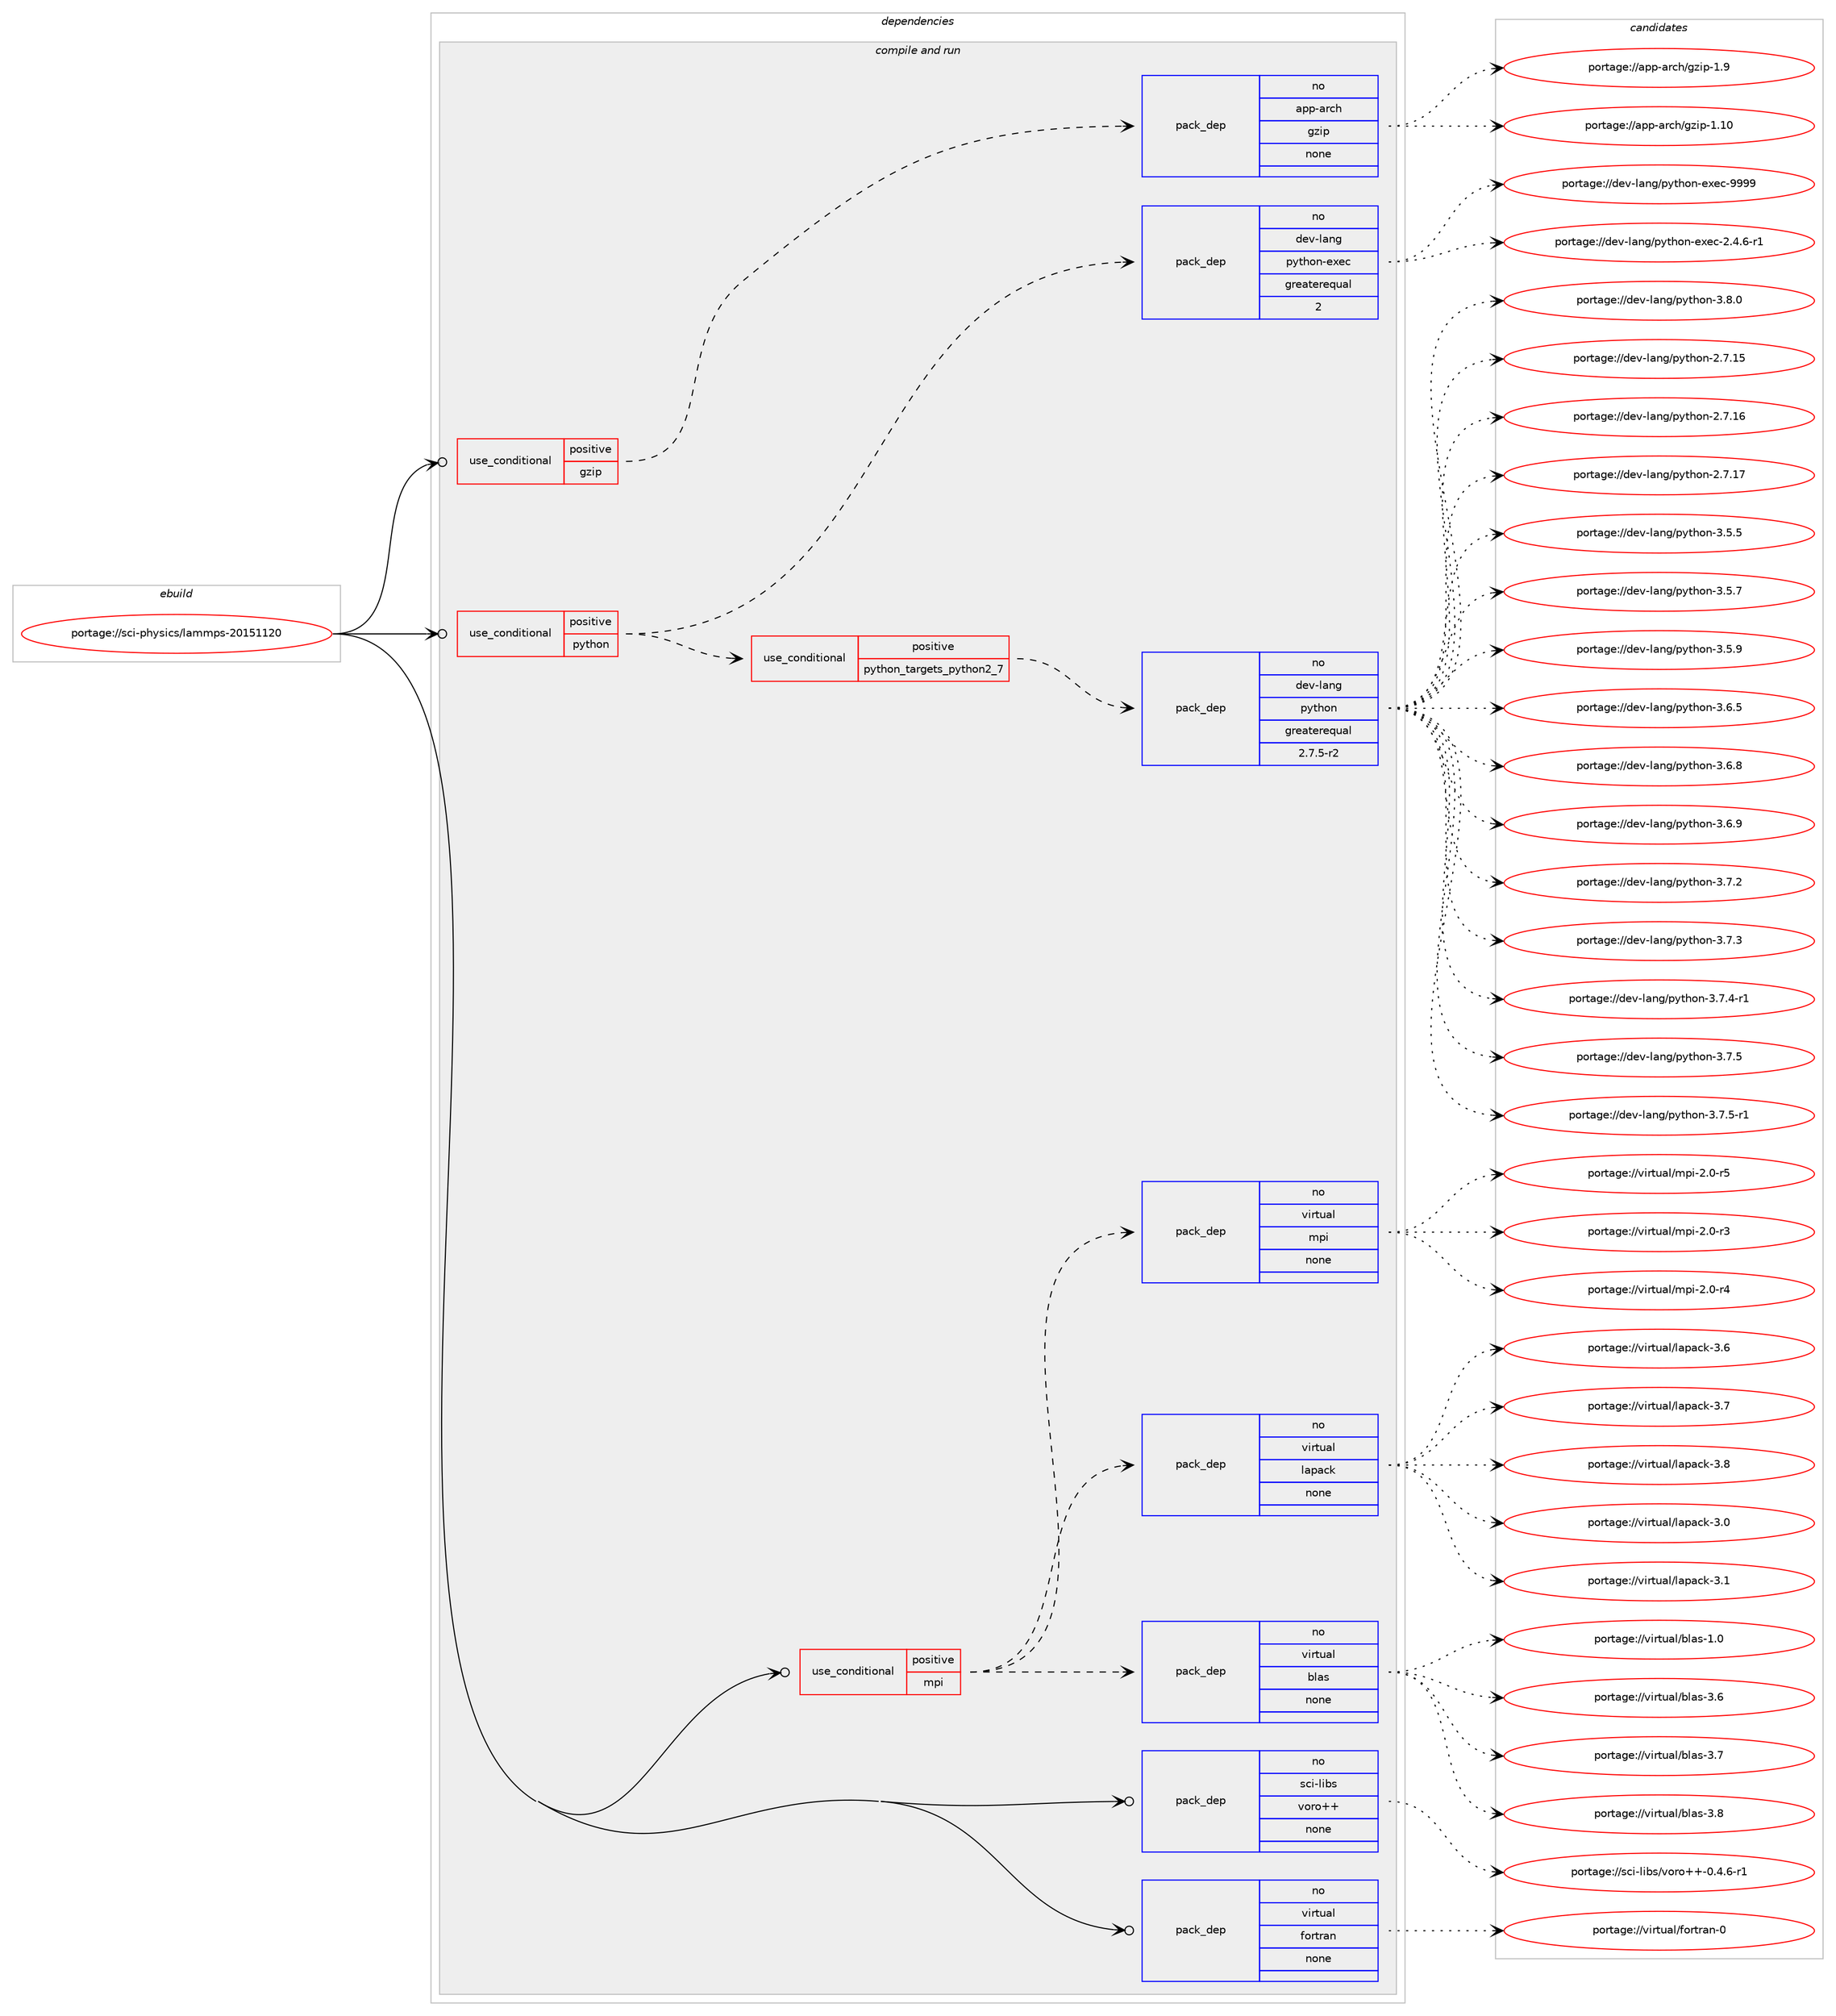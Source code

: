 digraph prolog {

# *************
# Graph options
# *************

newrank=true;
concentrate=true;
compound=true;
graph [rankdir=LR,fontname=Helvetica,fontsize=10,ranksep=1.5];#, ranksep=2.5, nodesep=0.2];
edge  [arrowhead=vee];
node  [fontname=Helvetica,fontsize=10];

# **********
# The ebuild
# **********

subgraph cluster_leftcol {
color=gray;
rank=same;
label=<<i>ebuild</i>>;
id [label="portage://sci-physics/lammps-20151120", color=red, width=4, href="../sci-physics/lammps-20151120.svg"];
}

# ****************
# The dependencies
# ****************

subgraph cluster_midcol {
color=gray;
label=<<i>dependencies</i>>;
subgraph cluster_compile {
fillcolor="#eeeeee";
style=filled;
label=<<i>compile</i>>;
}
subgraph cluster_compileandrun {
fillcolor="#eeeeee";
style=filled;
label=<<i>compile and run</i>>;
subgraph cond98065 {
dependency396515 [label=<<TABLE BORDER="0" CELLBORDER="1" CELLSPACING="0" CELLPADDING="4"><TR><TD ROWSPAN="3" CELLPADDING="10">use_conditional</TD></TR><TR><TD>positive</TD></TR><TR><TD>gzip</TD></TR></TABLE>>, shape=none, color=red];
subgraph pack291698 {
dependency396516 [label=<<TABLE BORDER="0" CELLBORDER="1" CELLSPACING="0" CELLPADDING="4" WIDTH="220"><TR><TD ROWSPAN="6" CELLPADDING="30">pack_dep</TD></TR><TR><TD WIDTH="110">no</TD></TR><TR><TD>app-arch</TD></TR><TR><TD>gzip</TD></TR><TR><TD>none</TD></TR><TR><TD></TD></TR></TABLE>>, shape=none, color=blue];
}
dependency396515:e -> dependency396516:w [weight=20,style="dashed",arrowhead="vee"];
}
id:e -> dependency396515:w [weight=20,style="solid",arrowhead="odotvee"];
subgraph cond98066 {
dependency396517 [label=<<TABLE BORDER="0" CELLBORDER="1" CELLSPACING="0" CELLPADDING="4"><TR><TD ROWSPAN="3" CELLPADDING="10">use_conditional</TD></TR><TR><TD>positive</TD></TR><TR><TD>mpi</TD></TR></TABLE>>, shape=none, color=red];
subgraph pack291699 {
dependency396518 [label=<<TABLE BORDER="0" CELLBORDER="1" CELLSPACING="0" CELLPADDING="4" WIDTH="220"><TR><TD ROWSPAN="6" CELLPADDING="30">pack_dep</TD></TR><TR><TD WIDTH="110">no</TD></TR><TR><TD>virtual</TD></TR><TR><TD>blas</TD></TR><TR><TD>none</TD></TR><TR><TD></TD></TR></TABLE>>, shape=none, color=blue];
}
dependency396517:e -> dependency396518:w [weight=20,style="dashed",arrowhead="vee"];
subgraph pack291700 {
dependency396519 [label=<<TABLE BORDER="0" CELLBORDER="1" CELLSPACING="0" CELLPADDING="4" WIDTH="220"><TR><TD ROWSPAN="6" CELLPADDING="30">pack_dep</TD></TR><TR><TD WIDTH="110">no</TD></TR><TR><TD>virtual</TD></TR><TR><TD>lapack</TD></TR><TR><TD>none</TD></TR><TR><TD></TD></TR></TABLE>>, shape=none, color=blue];
}
dependency396517:e -> dependency396519:w [weight=20,style="dashed",arrowhead="vee"];
subgraph pack291701 {
dependency396520 [label=<<TABLE BORDER="0" CELLBORDER="1" CELLSPACING="0" CELLPADDING="4" WIDTH="220"><TR><TD ROWSPAN="6" CELLPADDING="30">pack_dep</TD></TR><TR><TD WIDTH="110">no</TD></TR><TR><TD>virtual</TD></TR><TR><TD>mpi</TD></TR><TR><TD>none</TD></TR><TR><TD></TD></TR></TABLE>>, shape=none, color=blue];
}
dependency396517:e -> dependency396520:w [weight=20,style="dashed",arrowhead="vee"];
}
id:e -> dependency396517:w [weight=20,style="solid",arrowhead="odotvee"];
subgraph cond98067 {
dependency396521 [label=<<TABLE BORDER="0" CELLBORDER="1" CELLSPACING="0" CELLPADDING="4"><TR><TD ROWSPAN="3" CELLPADDING="10">use_conditional</TD></TR><TR><TD>positive</TD></TR><TR><TD>python</TD></TR></TABLE>>, shape=none, color=red];
subgraph cond98068 {
dependency396522 [label=<<TABLE BORDER="0" CELLBORDER="1" CELLSPACING="0" CELLPADDING="4"><TR><TD ROWSPAN="3" CELLPADDING="10">use_conditional</TD></TR><TR><TD>positive</TD></TR><TR><TD>python_targets_python2_7</TD></TR></TABLE>>, shape=none, color=red];
subgraph pack291702 {
dependency396523 [label=<<TABLE BORDER="0" CELLBORDER="1" CELLSPACING="0" CELLPADDING="4" WIDTH="220"><TR><TD ROWSPAN="6" CELLPADDING="30">pack_dep</TD></TR><TR><TD WIDTH="110">no</TD></TR><TR><TD>dev-lang</TD></TR><TR><TD>python</TD></TR><TR><TD>greaterequal</TD></TR><TR><TD>2.7.5-r2</TD></TR></TABLE>>, shape=none, color=blue];
}
dependency396522:e -> dependency396523:w [weight=20,style="dashed",arrowhead="vee"];
}
dependency396521:e -> dependency396522:w [weight=20,style="dashed",arrowhead="vee"];
subgraph pack291703 {
dependency396524 [label=<<TABLE BORDER="0" CELLBORDER="1" CELLSPACING="0" CELLPADDING="4" WIDTH="220"><TR><TD ROWSPAN="6" CELLPADDING="30">pack_dep</TD></TR><TR><TD WIDTH="110">no</TD></TR><TR><TD>dev-lang</TD></TR><TR><TD>python-exec</TD></TR><TR><TD>greaterequal</TD></TR><TR><TD>2</TD></TR></TABLE>>, shape=none, color=blue];
}
dependency396521:e -> dependency396524:w [weight=20,style="dashed",arrowhead="vee"];
}
id:e -> dependency396521:w [weight=20,style="solid",arrowhead="odotvee"];
subgraph pack291704 {
dependency396525 [label=<<TABLE BORDER="0" CELLBORDER="1" CELLSPACING="0" CELLPADDING="4" WIDTH="220"><TR><TD ROWSPAN="6" CELLPADDING="30">pack_dep</TD></TR><TR><TD WIDTH="110">no</TD></TR><TR><TD>sci-libs</TD></TR><TR><TD>voro++</TD></TR><TR><TD>none</TD></TR><TR><TD></TD></TR></TABLE>>, shape=none, color=blue];
}
id:e -> dependency396525:w [weight=20,style="solid",arrowhead="odotvee"];
subgraph pack291705 {
dependency396526 [label=<<TABLE BORDER="0" CELLBORDER="1" CELLSPACING="0" CELLPADDING="4" WIDTH="220"><TR><TD ROWSPAN="6" CELLPADDING="30">pack_dep</TD></TR><TR><TD WIDTH="110">no</TD></TR><TR><TD>virtual</TD></TR><TR><TD>fortran</TD></TR><TR><TD>none</TD></TR><TR><TD></TD></TR></TABLE>>, shape=none, color=blue];
}
id:e -> dependency396526:w [weight=20,style="solid",arrowhead="odotvee"];
}
subgraph cluster_run {
fillcolor="#eeeeee";
style=filled;
label=<<i>run</i>>;
}
}

# **************
# The candidates
# **************

subgraph cluster_choices {
rank=same;
color=gray;
label=<<i>candidates</i>>;

subgraph choice291698 {
color=black;
nodesep=1;
choiceportage97112112459711499104471031221051124549464948 [label="portage://app-arch/gzip-1.10", color=red, width=4,href="../app-arch/gzip-1.10.svg"];
choiceportage971121124597114991044710312210511245494657 [label="portage://app-arch/gzip-1.9", color=red, width=4,href="../app-arch/gzip-1.9.svg"];
dependency396516:e -> choiceportage97112112459711499104471031221051124549464948:w [style=dotted,weight="100"];
dependency396516:e -> choiceportage971121124597114991044710312210511245494657:w [style=dotted,weight="100"];
}
subgraph choice291699 {
color=black;
nodesep=1;
choiceportage1181051141161179710847981089711545494648 [label="portage://virtual/blas-1.0", color=red, width=4,href="../virtual/blas-1.0.svg"];
choiceportage1181051141161179710847981089711545514654 [label="portage://virtual/blas-3.6", color=red, width=4,href="../virtual/blas-3.6.svg"];
choiceportage1181051141161179710847981089711545514655 [label="portage://virtual/blas-3.7", color=red, width=4,href="../virtual/blas-3.7.svg"];
choiceportage1181051141161179710847981089711545514656 [label="portage://virtual/blas-3.8", color=red, width=4,href="../virtual/blas-3.8.svg"];
dependency396518:e -> choiceportage1181051141161179710847981089711545494648:w [style=dotted,weight="100"];
dependency396518:e -> choiceportage1181051141161179710847981089711545514654:w [style=dotted,weight="100"];
dependency396518:e -> choiceportage1181051141161179710847981089711545514655:w [style=dotted,weight="100"];
dependency396518:e -> choiceportage1181051141161179710847981089711545514656:w [style=dotted,weight="100"];
}
subgraph choice291700 {
color=black;
nodesep=1;
choiceportage118105114116117971084710897112979910745514648 [label="portage://virtual/lapack-3.0", color=red, width=4,href="../virtual/lapack-3.0.svg"];
choiceportage118105114116117971084710897112979910745514649 [label="portage://virtual/lapack-3.1", color=red, width=4,href="../virtual/lapack-3.1.svg"];
choiceportage118105114116117971084710897112979910745514654 [label="portage://virtual/lapack-3.6", color=red, width=4,href="../virtual/lapack-3.6.svg"];
choiceportage118105114116117971084710897112979910745514655 [label="portage://virtual/lapack-3.7", color=red, width=4,href="../virtual/lapack-3.7.svg"];
choiceportage118105114116117971084710897112979910745514656 [label="portage://virtual/lapack-3.8", color=red, width=4,href="../virtual/lapack-3.8.svg"];
dependency396519:e -> choiceportage118105114116117971084710897112979910745514648:w [style=dotted,weight="100"];
dependency396519:e -> choiceportage118105114116117971084710897112979910745514649:w [style=dotted,weight="100"];
dependency396519:e -> choiceportage118105114116117971084710897112979910745514654:w [style=dotted,weight="100"];
dependency396519:e -> choiceportage118105114116117971084710897112979910745514655:w [style=dotted,weight="100"];
dependency396519:e -> choiceportage118105114116117971084710897112979910745514656:w [style=dotted,weight="100"];
}
subgraph choice291701 {
color=black;
nodesep=1;
choiceportage1181051141161179710847109112105455046484511451 [label="portage://virtual/mpi-2.0-r3", color=red, width=4,href="../virtual/mpi-2.0-r3.svg"];
choiceportage1181051141161179710847109112105455046484511452 [label="portage://virtual/mpi-2.0-r4", color=red, width=4,href="../virtual/mpi-2.0-r4.svg"];
choiceportage1181051141161179710847109112105455046484511453 [label="portage://virtual/mpi-2.0-r5", color=red, width=4,href="../virtual/mpi-2.0-r5.svg"];
dependency396520:e -> choiceportage1181051141161179710847109112105455046484511451:w [style=dotted,weight="100"];
dependency396520:e -> choiceportage1181051141161179710847109112105455046484511452:w [style=dotted,weight="100"];
dependency396520:e -> choiceportage1181051141161179710847109112105455046484511453:w [style=dotted,weight="100"];
}
subgraph choice291702 {
color=black;
nodesep=1;
choiceportage10010111845108971101034711212111610411111045504655464953 [label="portage://dev-lang/python-2.7.15", color=red, width=4,href="../dev-lang/python-2.7.15.svg"];
choiceportage10010111845108971101034711212111610411111045504655464954 [label="portage://dev-lang/python-2.7.16", color=red, width=4,href="../dev-lang/python-2.7.16.svg"];
choiceportage10010111845108971101034711212111610411111045504655464955 [label="portage://dev-lang/python-2.7.17", color=red, width=4,href="../dev-lang/python-2.7.17.svg"];
choiceportage100101118451089711010347112121116104111110455146534653 [label="portage://dev-lang/python-3.5.5", color=red, width=4,href="../dev-lang/python-3.5.5.svg"];
choiceportage100101118451089711010347112121116104111110455146534655 [label="portage://dev-lang/python-3.5.7", color=red, width=4,href="../dev-lang/python-3.5.7.svg"];
choiceportage100101118451089711010347112121116104111110455146534657 [label="portage://dev-lang/python-3.5.9", color=red, width=4,href="../dev-lang/python-3.5.9.svg"];
choiceportage100101118451089711010347112121116104111110455146544653 [label="portage://dev-lang/python-3.6.5", color=red, width=4,href="../dev-lang/python-3.6.5.svg"];
choiceportage100101118451089711010347112121116104111110455146544656 [label="portage://dev-lang/python-3.6.8", color=red, width=4,href="../dev-lang/python-3.6.8.svg"];
choiceportage100101118451089711010347112121116104111110455146544657 [label="portage://dev-lang/python-3.6.9", color=red, width=4,href="../dev-lang/python-3.6.9.svg"];
choiceportage100101118451089711010347112121116104111110455146554650 [label="portage://dev-lang/python-3.7.2", color=red, width=4,href="../dev-lang/python-3.7.2.svg"];
choiceportage100101118451089711010347112121116104111110455146554651 [label="portage://dev-lang/python-3.7.3", color=red, width=4,href="../dev-lang/python-3.7.3.svg"];
choiceportage1001011184510897110103471121211161041111104551465546524511449 [label="portage://dev-lang/python-3.7.4-r1", color=red, width=4,href="../dev-lang/python-3.7.4-r1.svg"];
choiceportage100101118451089711010347112121116104111110455146554653 [label="portage://dev-lang/python-3.7.5", color=red, width=4,href="../dev-lang/python-3.7.5.svg"];
choiceportage1001011184510897110103471121211161041111104551465546534511449 [label="portage://dev-lang/python-3.7.5-r1", color=red, width=4,href="../dev-lang/python-3.7.5-r1.svg"];
choiceportage100101118451089711010347112121116104111110455146564648 [label="portage://dev-lang/python-3.8.0", color=red, width=4,href="../dev-lang/python-3.8.0.svg"];
dependency396523:e -> choiceportage10010111845108971101034711212111610411111045504655464953:w [style=dotted,weight="100"];
dependency396523:e -> choiceportage10010111845108971101034711212111610411111045504655464954:w [style=dotted,weight="100"];
dependency396523:e -> choiceportage10010111845108971101034711212111610411111045504655464955:w [style=dotted,weight="100"];
dependency396523:e -> choiceportage100101118451089711010347112121116104111110455146534653:w [style=dotted,weight="100"];
dependency396523:e -> choiceportage100101118451089711010347112121116104111110455146534655:w [style=dotted,weight="100"];
dependency396523:e -> choiceportage100101118451089711010347112121116104111110455146534657:w [style=dotted,weight="100"];
dependency396523:e -> choiceportage100101118451089711010347112121116104111110455146544653:w [style=dotted,weight="100"];
dependency396523:e -> choiceportage100101118451089711010347112121116104111110455146544656:w [style=dotted,weight="100"];
dependency396523:e -> choiceportage100101118451089711010347112121116104111110455146544657:w [style=dotted,weight="100"];
dependency396523:e -> choiceportage100101118451089711010347112121116104111110455146554650:w [style=dotted,weight="100"];
dependency396523:e -> choiceportage100101118451089711010347112121116104111110455146554651:w [style=dotted,weight="100"];
dependency396523:e -> choiceportage1001011184510897110103471121211161041111104551465546524511449:w [style=dotted,weight="100"];
dependency396523:e -> choiceportage100101118451089711010347112121116104111110455146554653:w [style=dotted,weight="100"];
dependency396523:e -> choiceportage1001011184510897110103471121211161041111104551465546534511449:w [style=dotted,weight="100"];
dependency396523:e -> choiceportage100101118451089711010347112121116104111110455146564648:w [style=dotted,weight="100"];
}
subgraph choice291703 {
color=black;
nodesep=1;
choiceportage10010111845108971101034711212111610411111045101120101994550465246544511449 [label="portage://dev-lang/python-exec-2.4.6-r1", color=red, width=4,href="../dev-lang/python-exec-2.4.6-r1.svg"];
choiceportage10010111845108971101034711212111610411111045101120101994557575757 [label="portage://dev-lang/python-exec-9999", color=red, width=4,href="../dev-lang/python-exec-9999.svg"];
dependency396524:e -> choiceportage10010111845108971101034711212111610411111045101120101994550465246544511449:w [style=dotted,weight="100"];
dependency396524:e -> choiceportage10010111845108971101034711212111610411111045101120101994557575757:w [style=dotted,weight="100"];
}
subgraph choice291704 {
color=black;
nodesep=1;
choiceportage1159910545108105981154711811111411143434548465246544511449 [label="portage://sci-libs/voro++-0.4.6-r1", color=red, width=4,href="../sci-libs/voro++-0.4.6-r1.svg"];
dependency396525:e -> choiceportage1159910545108105981154711811111411143434548465246544511449:w [style=dotted,weight="100"];
}
subgraph choice291705 {
color=black;
nodesep=1;
choiceportage1181051141161179710847102111114116114971104548 [label="portage://virtual/fortran-0", color=red, width=4,href="../virtual/fortran-0.svg"];
dependency396526:e -> choiceportage1181051141161179710847102111114116114971104548:w [style=dotted,weight="100"];
}
}

}
